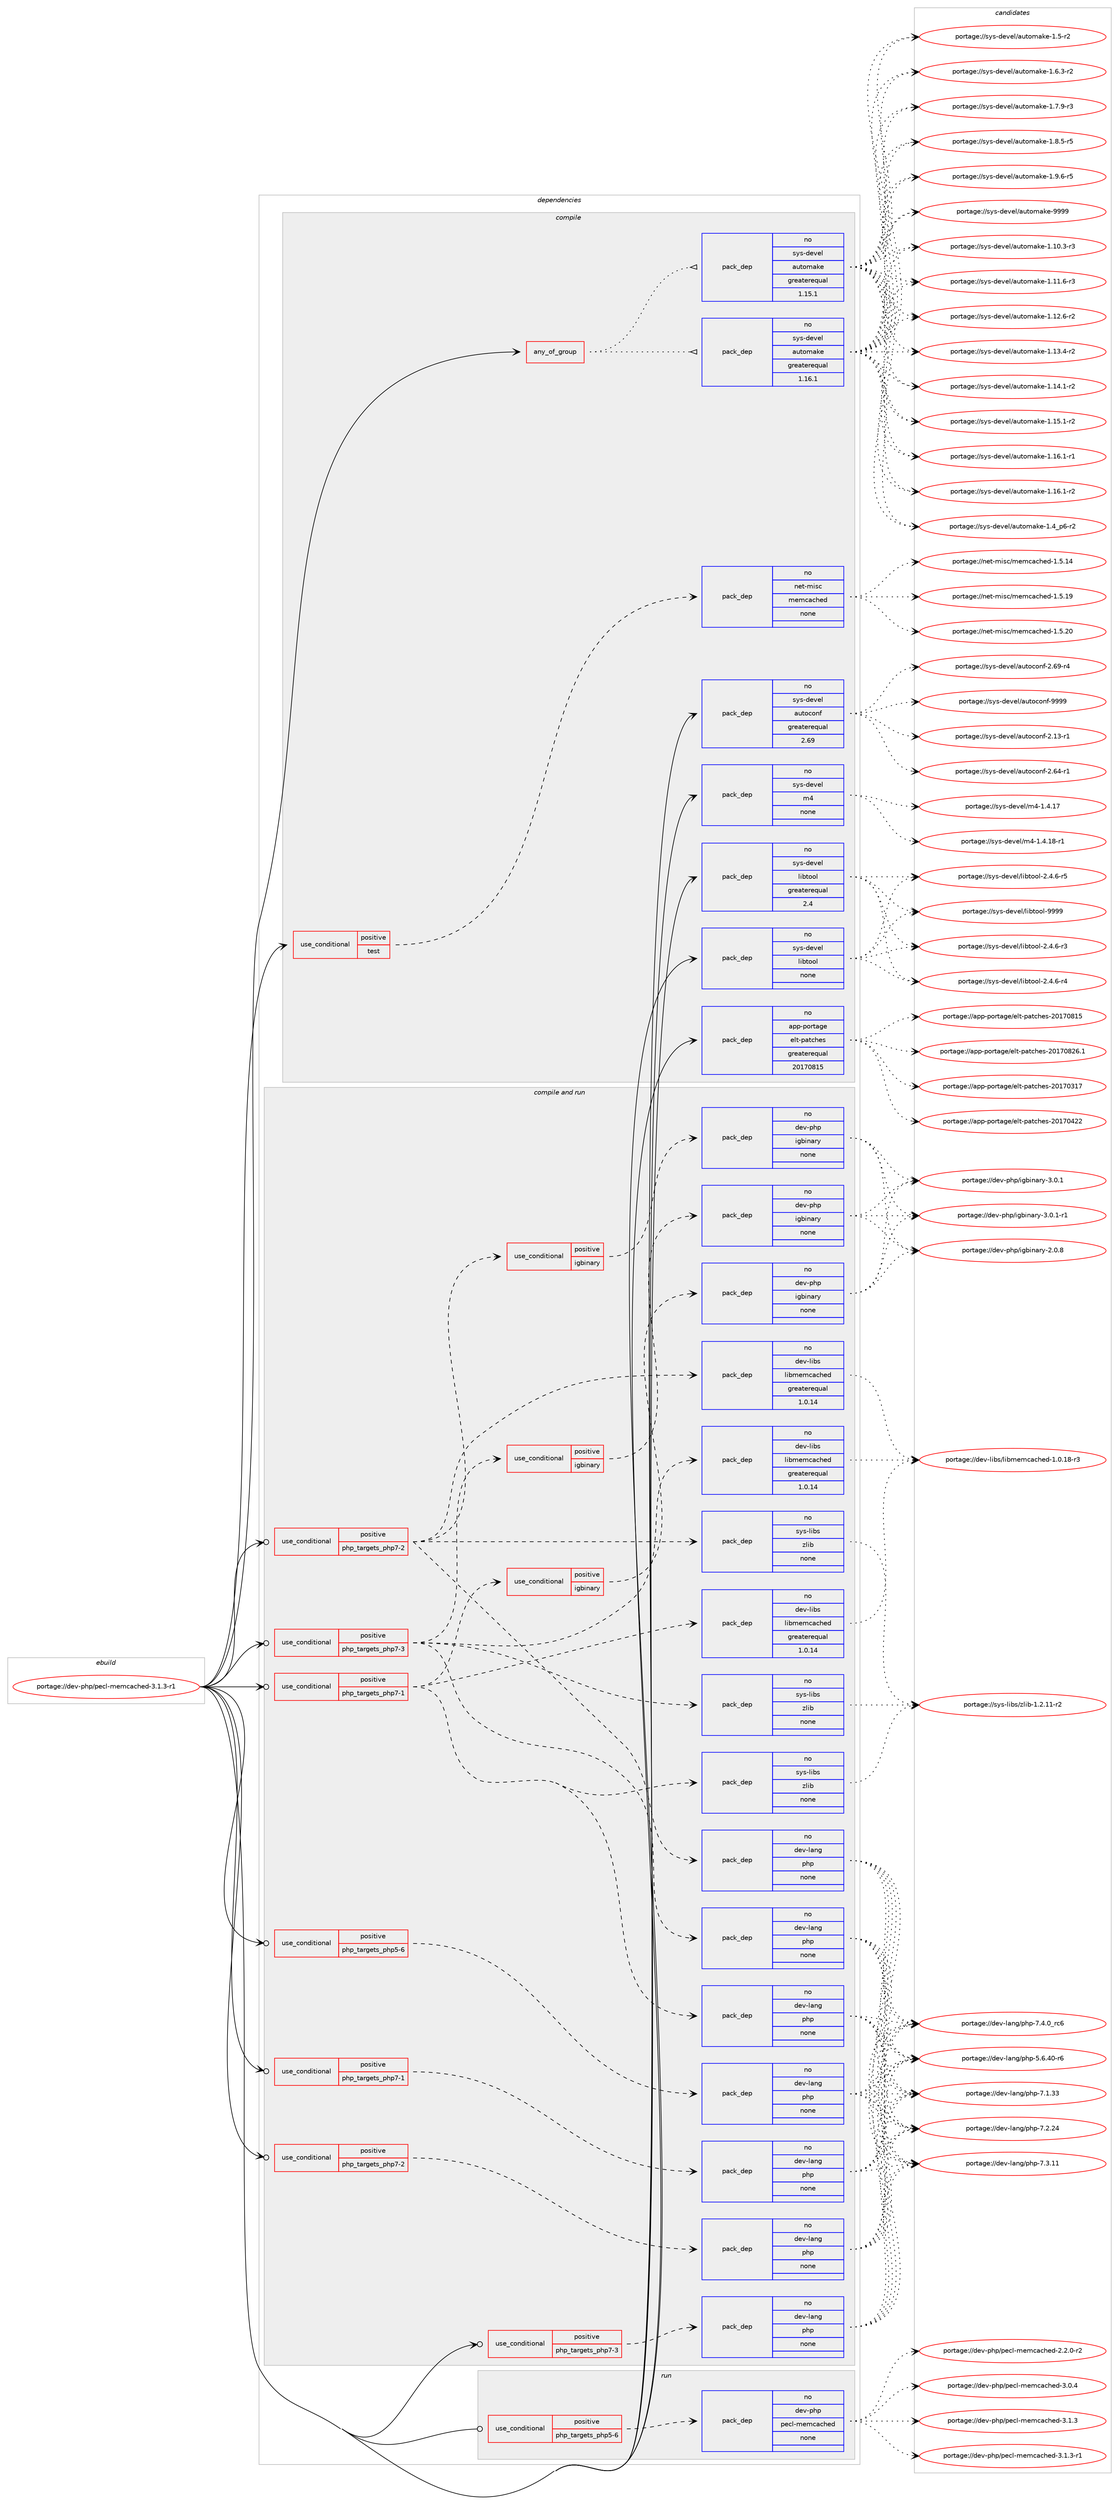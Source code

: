 digraph prolog {

# *************
# Graph options
# *************

newrank=true;
concentrate=true;
compound=true;
graph [rankdir=LR,fontname=Helvetica,fontsize=10,ranksep=1.5];#, ranksep=2.5, nodesep=0.2];
edge  [arrowhead=vee];
node  [fontname=Helvetica,fontsize=10];

# **********
# The ebuild
# **********

subgraph cluster_leftcol {
color=gray;
rank=same;
label=<<i>ebuild</i>>;
id [label="portage://dev-php/pecl-memcached-3.1.3-r1", color=red, width=4, href="../dev-php/pecl-memcached-3.1.3-r1.svg"];
}

# ****************
# The dependencies
# ****************

subgraph cluster_midcol {
color=gray;
label=<<i>dependencies</i>>;
subgraph cluster_compile {
fillcolor="#eeeeee";
style=filled;
label=<<i>compile</i>>;
subgraph any3178 {
dependency125457 [label=<<TABLE BORDER="0" CELLBORDER="1" CELLSPACING="0" CELLPADDING="4"><TR><TD CELLPADDING="10">any_of_group</TD></TR></TABLE>>, shape=none, color=red];subgraph pack97905 {
dependency125458 [label=<<TABLE BORDER="0" CELLBORDER="1" CELLSPACING="0" CELLPADDING="4" WIDTH="220"><TR><TD ROWSPAN="6" CELLPADDING="30">pack_dep</TD></TR><TR><TD WIDTH="110">no</TD></TR><TR><TD>sys-devel</TD></TR><TR><TD>automake</TD></TR><TR><TD>greaterequal</TD></TR><TR><TD>1.16.1</TD></TR></TABLE>>, shape=none, color=blue];
}
dependency125457:e -> dependency125458:w [weight=20,style="dotted",arrowhead="oinv"];
subgraph pack97906 {
dependency125459 [label=<<TABLE BORDER="0" CELLBORDER="1" CELLSPACING="0" CELLPADDING="4" WIDTH="220"><TR><TD ROWSPAN="6" CELLPADDING="30">pack_dep</TD></TR><TR><TD WIDTH="110">no</TD></TR><TR><TD>sys-devel</TD></TR><TR><TD>automake</TD></TR><TR><TD>greaterequal</TD></TR><TR><TD>1.15.1</TD></TR></TABLE>>, shape=none, color=blue];
}
dependency125457:e -> dependency125459:w [weight=20,style="dotted",arrowhead="oinv"];
}
id:e -> dependency125457:w [weight=20,style="solid",arrowhead="vee"];
subgraph cond24307 {
dependency125460 [label=<<TABLE BORDER="0" CELLBORDER="1" CELLSPACING="0" CELLPADDING="4"><TR><TD ROWSPAN="3" CELLPADDING="10">use_conditional</TD></TR><TR><TD>positive</TD></TR><TR><TD>test</TD></TR></TABLE>>, shape=none, color=red];
subgraph pack97907 {
dependency125461 [label=<<TABLE BORDER="0" CELLBORDER="1" CELLSPACING="0" CELLPADDING="4" WIDTH="220"><TR><TD ROWSPAN="6" CELLPADDING="30">pack_dep</TD></TR><TR><TD WIDTH="110">no</TD></TR><TR><TD>net-misc</TD></TR><TR><TD>memcached</TD></TR><TR><TD>none</TD></TR><TR><TD></TD></TR></TABLE>>, shape=none, color=blue];
}
dependency125460:e -> dependency125461:w [weight=20,style="dashed",arrowhead="vee"];
}
id:e -> dependency125460:w [weight=20,style="solid",arrowhead="vee"];
subgraph pack97908 {
dependency125462 [label=<<TABLE BORDER="0" CELLBORDER="1" CELLSPACING="0" CELLPADDING="4" WIDTH="220"><TR><TD ROWSPAN="6" CELLPADDING="30">pack_dep</TD></TR><TR><TD WIDTH="110">no</TD></TR><TR><TD>app-portage</TD></TR><TR><TD>elt-patches</TD></TR><TR><TD>greaterequal</TD></TR><TR><TD>20170815</TD></TR></TABLE>>, shape=none, color=blue];
}
id:e -> dependency125462:w [weight=20,style="solid",arrowhead="vee"];
subgraph pack97909 {
dependency125463 [label=<<TABLE BORDER="0" CELLBORDER="1" CELLSPACING="0" CELLPADDING="4" WIDTH="220"><TR><TD ROWSPAN="6" CELLPADDING="30">pack_dep</TD></TR><TR><TD WIDTH="110">no</TD></TR><TR><TD>sys-devel</TD></TR><TR><TD>autoconf</TD></TR><TR><TD>greaterequal</TD></TR><TR><TD>2.69</TD></TR></TABLE>>, shape=none, color=blue];
}
id:e -> dependency125463:w [weight=20,style="solid",arrowhead="vee"];
subgraph pack97910 {
dependency125464 [label=<<TABLE BORDER="0" CELLBORDER="1" CELLSPACING="0" CELLPADDING="4" WIDTH="220"><TR><TD ROWSPAN="6" CELLPADDING="30">pack_dep</TD></TR><TR><TD WIDTH="110">no</TD></TR><TR><TD>sys-devel</TD></TR><TR><TD>libtool</TD></TR><TR><TD>greaterequal</TD></TR><TR><TD>2.4</TD></TR></TABLE>>, shape=none, color=blue];
}
id:e -> dependency125464:w [weight=20,style="solid",arrowhead="vee"];
subgraph pack97911 {
dependency125465 [label=<<TABLE BORDER="0" CELLBORDER="1" CELLSPACING="0" CELLPADDING="4" WIDTH="220"><TR><TD ROWSPAN="6" CELLPADDING="30">pack_dep</TD></TR><TR><TD WIDTH="110">no</TD></TR><TR><TD>sys-devel</TD></TR><TR><TD>libtool</TD></TR><TR><TD>none</TD></TR><TR><TD></TD></TR></TABLE>>, shape=none, color=blue];
}
id:e -> dependency125465:w [weight=20,style="solid",arrowhead="vee"];
subgraph pack97912 {
dependency125466 [label=<<TABLE BORDER="0" CELLBORDER="1" CELLSPACING="0" CELLPADDING="4" WIDTH="220"><TR><TD ROWSPAN="6" CELLPADDING="30">pack_dep</TD></TR><TR><TD WIDTH="110">no</TD></TR><TR><TD>sys-devel</TD></TR><TR><TD>m4</TD></TR><TR><TD>none</TD></TR><TR><TD></TD></TR></TABLE>>, shape=none, color=blue];
}
id:e -> dependency125466:w [weight=20,style="solid",arrowhead="vee"];
}
subgraph cluster_compileandrun {
fillcolor="#eeeeee";
style=filled;
label=<<i>compile and run</i>>;
subgraph cond24308 {
dependency125467 [label=<<TABLE BORDER="0" CELLBORDER="1" CELLSPACING="0" CELLPADDING="4"><TR><TD ROWSPAN="3" CELLPADDING="10">use_conditional</TD></TR><TR><TD>positive</TD></TR><TR><TD>php_targets_php5-6</TD></TR></TABLE>>, shape=none, color=red];
subgraph pack97913 {
dependency125468 [label=<<TABLE BORDER="0" CELLBORDER="1" CELLSPACING="0" CELLPADDING="4" WIDTH="220"><TR><TD ROWSPAN="6" CELLPADDING="30">pack_dep</TD></TR><TR><TD WIDTH="110">no</TD></TR><TR><TD>dev-lang</TD></TR><TR><TD>php</TD></TR><TR><TD>none</TD></TR><TR><TD></TD></TR></TABLE>>, shape=none, color=blue];
}
dependency125467:e -> dependency125468:w [weight=20,style="dashed",arrowhead="vee"];
}
id:e -> dependency125467:w [weight=20,style="solid",arrowhead="odotvee"];
subgraph cond24309 {
dependency125469 [label=<<TABLE BORDER="0" CELLBORDER="1" CELLSPACING="0" CELLPADDING="4"><TR><TD ROWSPAN="3" CELLPADDING="10">use_conditional</TD></TR><TR><TD>positive</TD></TR><TR><TD>php_targets_php7-1</TD></TR></TABLE>>, shape=none, color=red];
subgraph pack97914 {
dependency125470 [label=<<TABLE BORDER="0" CELLBORDER="1" CELLSPACING="0" CELLPADDING="4" WIDTH="220"><TR><TD ROWSPAN="6" CELLPADDING="30">pack_dep</TD></TR><TR><TD WIDTH="110">no</TD></TR><TR><TD>dev-lang</TD></TR><TR><TD>php</TD></TR><TR><TD>none</TD></TR><TR><TD></TD></TR></TABLE>>, shape=none, color=blue];
}
dependency125469:e -> dependency125470:w [weight=20,style="dashed",arrowhead="vee"];
}
id:e -> dependency125469:w [weight=20,style="solid",arrowhead="odotvee"];
subgraph cond24310 {
dependency125471 [label=<<TABLE BORDER="0" CELLBORDER="1" CELLSPACING="0" CELLPADDING="4"><TR><TD ROWSPAN="3" CELLPADDING="10">use_conditional</TD></TR><TR><TD>positive</TD></TR><TR><TD>php_targets_php7-1</TD></TR></TABLE>>, shape=none, color=red];
subgraph pack97915 {
dependency125472 [label=<<TABLE BORDER="0" CELLBORDER="1" CELLSPACING="0" CELLPADDING="4" WIDTH="220"><TR><TD ROWSPAN="6" CELLPADDING="30">pack_dep</TD></TR><TR><TD WIDTH="110">no</TD></TR><TR><TD>dev-libs</TD></TR><TR><TD>libmemcached</TD></TR><TR><TD>greaterequal</TD></TR><TR><TD>1.0.14</TD></TR></TABLE>>, shape=none, color=blue];
}
dependency125471:e -> dependency125472:w [weight=20,style="dashed",arrowhead="vee"];
subgraph pack97916 {
dependency125473 [label=<<TABLE BORDER="0" CELLBORDER="1" CELLSPACING="0" CELLPADDING="4" WIDTH="220"><TR><TD ROWSPAN="6" CELLPADDING="30">pack_dep</TD></TR><TR><TD WIDTH="110">no</TD></TR><TR><TD>sys-libs</TD></TR><TR><TD>zlib</TD></TR><TR><TD>none</TD></TR><TR><TD></TD></TR></TABLE>>, shape=none, color=blue];
}
dependency125471:e -> dependency125473:w [weight=20,style="dashed",arrowhead="vee"];
subgraph pack97917 {
dependency125474 [label=<<TABLE BORDER="0" CELLBORDER="1" CELLSPACING="0" CELLPADDING="4" WIDTH="220"><TR><TD ROWSPAN="6" CELLPADDING="30">pack_dep</TD></TR><TR><TD WIDTH="110">no</TD></TR><TR><TD>dev-lang</TD></TR><TR><TD>php</TD></TR><TR><TD>none</TD></TR><TR><TD></TD></TR></TABLE>>, shape=none, color=blue];
}
dependency125471:e -> dependency125474:w [weight=20,style="dashed",arrowhead="vee"];
subgraph cond24311 {
dependency125475 [label=<<TABLE BORDER="0" CELLBORDER="1" CELLSPACING="0" CELLPADDING="4"><TR><TD ROWSPAN="3" CELLPADDING="10">use_conditional</TD></TR><TR><TD>positive</TD></TR><TR><TD>igbinary</TD></TR></TABLE>>, shape=none, color=red];
subgraph pack97918 {
dependency125476 [label=<<TABLE BORDER="0" CELLBORDER="1" CELLSPACING="0" CELLPADDING="4" WIDTH="220"><TR><TD ROWSPAN="6" CELLPADDING="30">pack_dep</TD></TR><TR><TD WIDTH="110">no</TD></TR><TR><TD>dev-php</TD></TR><TR><TD>igbinary</TD></TR><TR><TD>none</TD></TR><TR><TD></TD></TR></TABLE>>, shape=none, color=blue];
}
dependency125475:e -> dependency125476:w [weight=20,style="dashed",arrowhead="vee"];
}
dependency125471:e -> dependency125475:w [weight=20,style="dashed",arrowhead="vee"];
}
id:e -> dependency125471:w [weight=20,style="solid",arrowhead="odotvee"];
subgraph cond24312 {
dependency125477 [label=<<TABLE BORDER="0" CELLBORDER="1" CELLSPACING="0" CELLPADDING="4"><TR><TD ROWSPAN="3" CELLPADDING="10">use_conditional</TD></TR><TR><TD>positive</TD></TR><TR><TD>php_targets_php7-2</TD></TR></TABLE>>, shape=none, color=red];
subgraph pack97919 {
dependency125478 [label=<<TABLE BORDER="0" CELLBORDER="1" CELLSPACING="0" CELLPADDING="4" WIDTH="220"><TR><TD ROWSPAN="6" CELLPADDING="30">pack_dep</TD></TR><TR><TD WIDTH="110">no</TD></TR><TR><TD>dev-lang</TD></TR><TR><TD>php</TD></TR><TR><TD>none</TD></TR><TR><TD></TD></TR></TABLE>>, shape=none, color=blue];
}
dependency125477:e -> dependency125478:w [weight=20,style="dashed",arrowhead="vee"];
}
id:e -> dependency125477:w [weight=20,style="solid",arrowhead="odotvee"];
subgraph cond24313 {
dependency125479 [label=<<TABLE BORDER="0" CELLBORDER="1" CELLSPACING="0" CELLPADDING="4"><TR><TD ROWSPAN="3" CELLPADDING="10">use_conditional</TD></TR><TR><TD>positive</TD></TR><TR><TD>php_targets_php7-2</TD></TR></TABLE>>, shape=none, color=red];
subgraph pack97920 {
dependency125480 [label=<<TABLE BORDER="0" CELLBORDER="1" CELLSPACING="0" CELLPADDING="4" WIDTH="220"><TR><TD ROWSPAN="6" CELLPADDING="30">pack_dep</TD></TR><TR><TD WIDTH="110">no</TD></TR><TR><TD>dev-libs</TD></TR><TR><TD>libmemcached</TD></TR><TR><TD>greaterequal</TD></TR><TR><TD>1.0.14</TD></TR></TABLE>>, shape=none, color=blue];
}
dependency125479:e -> dependency125480:w [weight=20,style="dashed",arrowhead="vee"];
subgraph pack97921 {
dependency125481 [label=<<TABLE BORDER="0" CELLBORDER="1" CELLSPACING="0" CELLPADDING="4" WIDTH="220"><TR><TD ROWSPAN="6" CELLPADDING="30">pack_dep</TD></TR><TR><TD WIDTH="110">no</TD></TR><TR><TD>sys-libs</TD></TR><TR><TD>zlib</TD></TR><TR><TD>none</TD></TR><TR><TD></TD></TR></TABLE>>, shape=none, color=blue];
}
dependency125479:e -> dependency125481:w [weight=20,style="dashed",arrowhead="vee"];
subgraph pack97922 {
dependency125482 [label=<<TABLE BORDER="0" CELLBORDER="1" CELLSPACING="0" CELLPADDING="4" WIDTH="220"><TR><TD ROWSPAN="6" CELLPADDING="30">pack_dep</TD></TR><TR><TD WIDTH="110">no</TD></TR><TR><TD>dev-lang</TD></TR><TR><TD>php</TD></TR><TR><TD>none</TD></TR><TR><TD></TD></TR></TABLE>>, shape=none, color=blue];
}
dependency125479:e -> dependency125482:w [weight=20,style="dashed",arrowhead="vee"];
subgraph cond24314 {
dependency125483 [label=<<TABLE BORDER="0" CELLBORDER="1" CELLSPACING="0" CELLPADDING="4"><TR><TD ROWSPAN="3" CELLPADDING="10">use_conditional</TD></TR><TR><TD>positive</TD></TR><TR><TD>igbinary</TD></TR></TABLE>>, shape=none, color=red];
subgraph pack97923 {
dependency125484 [label=<<TABLE BORDER="0" CELLBORDER="1" CELLSPACING="0" CELLPADDING="4" WIDTH="220"><TR><TD ROWSPAN="6" CELLPADDING="30">pack_dep</TD></TR><TR><TD WIDTH="110">no</TD></TR><TR><TD>dev-php</TD></TR><TR><TD>igbinary</TD></TR><TR><TD>none</TD></TR><TR><TD></TD></TR></TABLE>>, shape=none, color=blue];
}
dependency125483:e -> dependency125484:w [weight=20,style="dashed",arrowhead="vee"];
}
dependency125479:e -> dependency125483:w [weight=20,style="dashed",arrowhead="vee"];
}
id:e -> dependency125479:w [weight=20,style="solid",arrowhead="odotvee"];
subgraph cond24315 {
dependency125485 [label=<<TABLE BORDER="0" CELLBORDER="1" CELLSPACING="0" CELLPADDING="4"><TR><TD ROWSPAN="3" CELLPADDING="10">use_conditional</TD></TR><TR><TD>positive</TD></TR><TR><TD>php_targets_php7-3</TD></TR></TABLE>>, shape=none, color=red];
subgraph pack97924 {
dependency125486 [label=<<TABLE BORDER="0" CELLBORDER="1" CELLSPACING="0" CELLPADDING="4" WIDTH="220"><TR><TD ROWSPAN="6" CELLPADDING="30">pack_dep</TD></TR><TR><TD WIDTH="110">no</TD></TR><TR><TD>dev-lang</TD></TR><TR><TD>php</TD></TR><TR><TD>none</TD></TR><TR><TD></TD></TR></TABLE>>, shape=none, color=blue];
}
dependency125485:e -> dependency125486:w [weight=20,style="dashed",arrowhead="vee"];
}
id:e -> dependency125485:w [weight=20,style="solid",arrowhead="odotvee"];
subgraph cond24316 {
dependency125487 [label=<<TABLE BORDER="0" CELLBORDER="1" CELLSPACING="0" CELLPADDING="4"><TR><TD ROWSPAN="3" CELLPADDING="10">use_conditional</TD></TR><TR><TD>positive</TD></TR><TR><TD>php_targets_php7-3</TD></TR></TABLE>>, shape=none, color=red];
subgraph pack97925 {
dependency125488 [label=<<TABLE BORDER="0" CELLBORDER="1" CELLSPACING="0" CELLPADDING="4" WIDTH="220"><TR><TD ROWSPAN="6" CELLPADDING="30">pack_dep</TD></TR><TR><TD WIDTH="110">no</TD></TR><TR><TD>dev-libs</TD></TR><TR><TD>libmemcached</TD></TR><TR><TD>greaterequal</TD></TR><TR><TD>1.0.14</TD></TR></TABLE>>, shape=none, color=blue];
}
dependency125487:e -> dependency125488:w [weight=20,style="dashed",arrowhead="vee"];
subgraph pack97926 {
dependency125489 [label=<<TABLE BORDER="0" CELLBORDER="1" CELLSPACING="0" CELLPADDING="4" WIDTH="220"><TR><TD ROWSPAN="6" CELLPADDING="30">pack_dep</TD></TR><TR><TD WIDTH="110">no</TD></TR><TR><TD>sys-libs</TD></TR><TR><TD>zlib</TD></TR><TR><TD>none</TD></TR><TR><TD></TD></TR></TABLE>>, shape=none, color=blue];
}
dependency125487:e -> dependency125489:w [weight=20,style="dashed",arrowhead="vee"];
subgraph pack97927 {
dependency125490 [label=<<TABLE BORDER="0" CELLBORDER="1" CELLSPACING="0" CELLPADDING="4" WIDTH="220"><TR><TD ROWSPAN="6" CELLPADDING="30">pack_dep</TD></TR><TR><TD WIDTH="110">no</TD></TR><TR><TD>dev-lang</TD></TR><TR><TD>php</TD></TR><TR><TD>none</TD></TR><TR><TD></TD></TR></TABLE>>, shape=none, color=blue];
}
dependency125487:e -> dependency125490:w [weight=20,style="dashed",arrowhead="vee"];
subgraph cond24317 {
dependency125491 [label=<<TABLE BORDER="0" CELLBORDER="1" CELLSPACING="0" CELLPADDING="4"><TR><TD ROWSPAN="3" CELLPADDING="10">use_conditional</TD></TR><TR><TD>positive</TD></TR><TR><TD>igbinary</TD></TR></TABLE>>, shape=none, color=red];
subgraph pack97928 {
dependency125492 [label=<<TABLE BORDER="0" CELLBORDER="1" CELLSPACING="0" CELLPADDING="4" WIDTH="220"><TR><TD ROWSPAN="6" CELLPADDING="30">pack_dep</TD></TR><TR><TD WIDTH="110">no</TD></TR><TR><TD>dev-php</TD></TR><TR><TD>igbinary</TD></TR><TR><TD>none</TD></TR><TR><TD></TD></TR></TABLE>>, shape=none, color=blue];
}
dependency125491:e -> dependency125492:w [weight=20,style="dashed",arrowhead="vee"];
}
dependency125487:e -> dependency125491:w [weight=20,style="dashed",arrowhead="vee"];
}
id:e -> dependency125487:w [weight=20,style="solid",arrowhead="odotvee"];
}
subgraph cluster_run {
fillcolor="#eeeeee";
style=filled;
label=<<i>run</i>>;
subgraph cond24318 {
dependency125493 [label=<<TABLE BORDER="0" CELLBORDER="1" CELLSPACING="0" CELLPADDING="4"><TR><TD ROWSPAN="3" CELLPADDING="10">use_conditional</TD></TR><TR><TD>positive</TD></TR><TR><TD>php_targets_php5-6</TD></TR></TABLE>>, shape=none, color=red];
subgraph pack97929 {
dependency125494 [label=<<TABLE BORDER="0" CELLBORDER="1" CELLSPACING="0" CELLPADDING="4" WIDTH="220"><TR><TD ROWSPAN="6" CELLPADDING="30">pack_dep</TD></TR><TR><TD WIDTH="110">no</TD></TR><TR><TD>dev-php</TD></TR><TR><TD>pecl-memcached</TD></TR><TR><TD>none</TD></TR><TR><TD></TD></TR></TABLE>>, shape=none, color=blue];
}
dependency125493:e -> dependency125494:w [weight=20,style="dashed",arrowhead="vee"];
}
id:e -> dependency125493:w [weight=20,style="solid",arrowhead="odot"];
}
}

# **************
# The candidates
# **************

subgraph cluster_choices {
rank=same;
color=gray;
label=<<i>candidates</i>>;

subgraph choice97905 {
color=black;
nodesep=1;
choiceportage11512111545100101118101108479711711611110997107101454946494846514511451 [label="portage://sys-devel/automake-1.10.3-r3", color=red, width=4,href="../sys-devel/automake-1.10.3-r3.svg"];
choiceportage11512111545100101118101108479711711611110997107101454946494946544511451 [label="portage://sys-devel/automake-1.11.6-r3", color=red, width=4,href="../sys-devel/automake-1.11.6-r3.svg"];
choiceportage11512111545100101118101108479711711611110997107101454946495046544511450 [label="portage://sys-devel/automake-1.12.6-r2", color=red, width=4,href="../sys-devel/automake-1.12.6-r2.svg"];
choiceportage11512111545100101118101108479711711611110997107101454946495146524511450 [label="portage://sys-devel/automake-1.13.4-r2", color=red, width=4,href="../sys-devel/automake-1.13.4-r2.svg"];
choiceportage11512111545100101118101108479711711611110997107101454946495246494511450 [label="portage://sys-devel/automake-1.14.1-r2", color=red, width=4,href="../sys-devel/automake-1.14.1-r2.svg"];
choiceportage11512111545100101118101108479711711611110997107101454946495346494511450 [label="portage://sys-devel/automake-1.15.1-r2", color=red, width=4,href="../sys-devel/automake-1.15.1-r2.svg"];
choiceportage11512111545100101118101108479711711611110997107101454946495446494511449 [label="portage://sys-devel/automake-1.16.1-r1", color=red, width=4,href="../sys-devel/automake-1.16.1-r1.svg"];
choiceportage11512111545100101118101108479711711611110997107101454946495446494511450 [label="portage://sys-devel/automake-1.16.1-r2", color=red, width=4,href="../sys-devel/automake-1.16.1-r2.svg"];
choiceportage115121115451001011181011084797117116111109971071014549465295112544511450 [label="portage://sys-devel/automake-1.4_p6-r2", color=red, width=4,href="../sys-devel/automake-1.4_p6-r2.svg"];
choiceportage11512111545100101118101108479711711611110997107101454946534511450 [label="portage://sys-devel/automake-1.5-r2", color=red, width=4,href="../sys-devel/automake-1.5-r2.svg"];
choiceportage115121115451001011181011084797117116111109971071014549465446514511450 [label="portage://sys-devel/automake-1.6.3-r2", color=red, width=4,href="../sys-devel/automake-1.6.3-r2.svg"];
choiceportage115121115451001011181011084797117116111109971071014549465546574511451 [label="portage://sys-devel/automake-1.7.9-r3", color=red, width=4,href="../sys-devel/automake-1.7.9-r3.svg"];
choiceportage115121115451001011181011084797117116111109971071014549465646534511453 [label="portage://sys-devel/automake-1.8.5-r5", color=red, width=4,href="../sys-devel/automake-1.8.5-r5.svg"];
choiceportage115121115451001011181011084797117116111109971071014549465746544511453 [label="portage://sys-devel/automake-1.9.6-r5", color=red, width=4,href="../sys-devel/automake-1.9.6-r5.svg"];
choiceportage115121115451001011181011084797117116111109971071014557575757 [label="portage://sys-devel/automake-9999", color=red, width=4,href="../sys-devel/automake-9999.svg"];
dependency125458:e -> choiceportage11512111545100101118101108479711711611110997107101454946494846514511451:w [style=dotted,weight="100"];
dependency125458:e -> choiceportage11512111545100101118101108479711711611110997107101454946494946544511451:w [style=dotted,weight="100"];
dependency125458:e -> choiceportage11512111545100101118101108479711711611110997107101454946495046544511450:w [style=dotted,weight="100"];
dependency125458:e -> choiceportage11512111545100101118101108479711711611110997107101454946495146524511450:w [style=dotted,weight="100"];
dependency125458:e -> choiceportage11512111545100101118101108479711711611110997107101454946495246494511450:w [style=dotted,weight="100"];
dependency125458:e -> choiceportage11512111545100101118101108479711711611110997107101454946495346494511450:w [style=dotted,weight="100"];
dependency125458:e -> choiceportage11512111545100101118101108479711711611110997107101454946495446494511449:w [style=dotted,weight="100"];
dependency125458:e -> choiceportage11512111545100101118101108479711711611110997107101454946495446494511450:w [style=dotted,weight="100"];
dependency125458:e -> choiceportage115121115451001011181011084797117116111109971071014549465295112544511450:w [style=dotted,weight="100"];
dependency125458:e -> choiceportage11512111545100101118101108479711711611110997107101454946534511450:w [style=dotted,weight="100"];
dependency125458:e -> choiceportage115121115451001011181011084797117116111109971071014549465446514511450:w [style=dotted,weight="100"];
dependency125458:e -> choiceportage115121115451001011181011084797117116111109971071014549465546574511451:w [style=dotted,weight="100"];
dependency125458:e -> choiceportage115121115451001011181011084797117116111109971071014549465646534511453:w [style=dotted,weight="100"];
dependency125458:e -> choiceportage115121115451001011181011084797117116111109971071014549465746544511453:w [style=dotted,weight="100"];
dependency125458:e -> choiceportage115121115451001011181011084797117116111109971071014557575757:w [style=dotted,weight="100"];
}
subgraph choice97906 {
color=black;
nodesep=1;
choiceportage11512111545100101118101108479711711611110997107101454946494846514511451 [label="portage://sys-devel/automake-1.10.3-r3", color=red, width=4,href="../sys-devel/automake-1.10.3-r3.svg"];
choiceportage11512111545100101118101108479711711611110997107101454946494946544511451 [label="portage://sys-devel/automake-1.11.6-r3", color=red, width=4,href="../sys-devel/automake-1.11.6-r3.svg"];
choiceportage11512111545100101118101108479711711611110997107101454946495046544511450 [label="portage://sys-devel/automake-1.12.6-r2", color=red, width=4,href="../sys-devel/automake-1.12.6-r2.svg"];
choiceportage11512111545100101118101108479711711611110997107101454946495146524511450 [label="portage://sys-devel/automake-1.13.4-r2", color=red, width=4,href="../sys-devel/automake-1.13.4-r2.svg"];
choiceportage11512111545100101118101108479711711611110997107101454946495246494511450 [label="portage://sys-devel/automake-1.14.1-r2", color=red, width=4,href="../sys-devel/automake-1.14.1-r2.svg"];
choiceportage11512111545100101118101108479711711611110997107101454946495346494511450 [label="portage://sys-devel/automake-1.15.1-r2", color=red, width=4,href="../sys-devel/automake-1.15.1-r2.svg"];
choiceportage11512111545100101118101108479711711611110997107101454946495446494511449 [label="portage://sys-devel/automake-1.16.1-r1", color=red, width=4,href="../sys-devel/automake-1.16.1-r1.svg"];
choiceportage11512111545100101118101108479711711611110997107101454946495446494511450 [label="portage://sys-devel/automake-1.16.1-r2", color=red, width=4,href="../sys-devel/automake-1.16.1-r2.svg"];
choiceportage115121115451001011181011084797117116111109971071014549465295112544511450 [label="portage://sys-devel/automake-1.4_p6-r2", color=red, width=4,href="../sys-devel/automake-1.4_p6-r2.svg"];
choiceportage11512111545100101118101108479711711611110997107101454946534511450 [label="portage://sys-devel/automake-1.5-r2", color=red, width=4,href="../sys-devel/automake-1.5-r2.svg"];
choiceportage115121115451001011181011084797117116111109971071014549465446514511450 [label="portage://sys-devel/automake-1.6.3-r2", color=red, width=4,href="../sys-devel/automake-1.6.3-r2.svg"];
choiceportage115121115451001011181011084797117116111109971071014549465546574511451 [label="portage://sys-devel/automake-1.7.9-r3", color=red, width=4,href="../sys-devel/automake-1.7.9-r3.svg"];
choiceportage115121115451001011181011084797117116111109971071014549465646534511453 [label="portage://sys-devel/automake-1.8.5-r5", color=red, width=4,href="../sys-devel/automake-1.8.5-r5.svg"];
choiceportage115121115451001011181011084797117116111109971071014549465746544511453 [label="portage://sys-devel/automake-1.9.6-r5", color=red, width=4,href="../sys-devel/automake-1.9.6-r5.svg"];
choiceportage115121115451001011181011084797117116111109971071014557575757 [label="portage://sys-devel/automake-9999", color=red, width=4,href="../sys-devel/automake-9999.svg"];
dependency125459:e -> choiceportage11512111545100101118101108479711711611110997107101454946494846514511451:w [style=dotted,weight="100"];
dependency125459:e -> choiceportage11512111545100101118101108479711711611110997107101454946494946544511451:w [style=dotted,weight="100"];
dependency125459:e -> choiceportage11512111545100101118101108479711711611110997107101454946495046544511450:w [style=dotted,weight="100"];
dependency125459:e -> choiceportage11512111545100101118101108479711711611110997107101454946495146524511450:w [style=dotted,weight="100"];
dependency125459:e -> choiceportage11512111545100101118101108479711711611110997107101454946495246494511450:w [style=dotted,weight="100"];
dependency125459:e -> choiceportage11512111545100101118101108479711711611110997107101454946495346494511450:w [style=dotted,weight="100"];
dependency125459:e -> choiceportage11512111545100101118101108479711711611110997107101454946495446494511449:w [style=dotted,weight="100"];
dependency125459:e -> choiceportage11512111545100101118101108479711711611110997107101454946495446494511450:w [style=dotted,weight="100"];
dependency125459:e -> choiceportage115121115451001011181011084797117116111109971071014549465295112544511450:w [style=dotted,weight="100"];
dependency125459:e -> choiceportage11512111545100101118101108479711711611110997107101454946534511450:w [style=dotted,weight="100"];
dependency125459:e -> choiceportage115121115451001011181011084797117116111109971071014549465446514511450:w [style=dotted,weight="100"];
dependency125459:e -> choiceportage115121115451001011181011084797117116111109971071014549465546574511451:w [style=dotted,weight="100"];
dependency125459:e -> choiceportage115121115451001011181011084797117116111109971071014549465646534511453:w [style=dotted,weight="100"];
dependency125459:e -> choiceportage115121115451001011181011084797117116111109971071014549465746544511453:w [style=dotted,weight="100"];
dependency125459:e -> choiceportage115121115451001011181011084797117116111109971071014557575757:w [style=dotted,weight="100"];
}
subgraph choice97907 {
color=black;
nodesep=1;
choiceportage11010111645109105115994710910110999979910410110045494653464952 [label="portage://net-misc/memcached-1.5.14", color=red, width=4,href="../net-misc/memcached-1.5.14.svg"];
choiceportage11010111645109105115994710910110999979910410110045494653464957 [label="portage://net-misc/memcached-1.5.19", color=red, width=4,href="../net-misc/memcached-1.5.19.svg"];
choiceportage11010111645109105115994710910110999979910410110045494653465048 [label="portage://net-misc/memcached-1.5.20", color=red, width=4,href="../net-misc/memcached-1.5.20.svg"];
dependency125461:e -> choiceportage11010111645109105115994710910110999979910410110045494653464952:w [style=dotted,weight="100"];
dependency125461:e -> choiceportage11010111645109105115994710910110999979910410110045494653464957:w [style=dotted,weight="100"];
dependency125461:e -> choiceportage11010111645109105115994710910110999979910410110045494653465048:w [style=dotted,weight="100"];
}
subgraph choice97908 {
color=black;
nodesep=1;
choiceportage97112112451121111141169710310147101108116451129711699104101115455048495548514955 [label="portage://app-portage/elt-patches-20170317", color=red, width=4,href="../app-portage/elt-patches-20170317.svg"];
choiceportage97112112451121111141169710310147101108116451129711699104101115455048495548525050 [label="portage://app-portage/elt-patches-20170422", color=red, width=4,href="../app-portage/elt-patches-20170422.svg"];
choiceportage97112112451121111141169710310147101108116451129711699104101115455048495548564953 [label="portage://app-portage/elt-patches-20170815", color=red, width=4,href="../app-portage/elt-patches-20170815.svg"];
choiceportage971121124511211111411697103101471011081164511297116991041011154550484955485650544649 [label="portage://app-portage/elt-patches-20170826.1", color=red, width=4,href="../app-portage/elt-patches-20170826.1.svg"];
dependency125462:e -> choiceportage97112112451121111141169710310147101108116451129711699104101115455048495548514955:w [style=dotted,weight="100"];
dependency125462:e -> choiceportage97112112451121111141169710310147101108116451129711699104101115455048495548525050:w [style=dotted,weight="100"];
dependency125462:e -> choiceportage97112112451121111141169710310147101108116451129711699104101115455048495548564953:w [style=dotted,weight="100"];
dependency125462:e -> choiceportage971121124511211111411697103101471011081164511297116991041011154550484955485650544649:w [style=dotted,weight="100"];
}
subgraph choice97909 {
color=black;
nodesep=1;
choiceportage1151211154510010111810110847971171161119911111010245504649514511449 [label="portage://sys-devel/autoconf-2.13-r1", color=red, width=4,href="../sys-devel/autoconf-2.13-r1.svg"];
choiceportage1151211154510010111810110847971171161119911111010245504654524511449 [label="portage://sys-devel/autoconf-2.64-r1", color=red, width=4,href="../sys-devel/autoconf-2.64-r1.svg"];
choiceportage1151211154510010111810110847971171161119911111010245504654574511452 [label="portage://sys-devel/autoconf-2.69-r4", color=red, width=4,href="../sys-devel/autoconf-2.69-r4.svg"];
choiceportage115121115451001011181011084797117116111991111101024557575757 [label="portage://sys-devel/autoconf-9999", color=red, width=4,href="../sys-devel/autoconf-9999.svg"];
dependency125463:e -> choiceportage1151211154510010111810110847971171161119911111010245504649514511449:w [style=dotted,weight="100"];
dependency125463:e -> choiceportage1151211154510010111810110847971171161119911111010245504654524511449:w [style=dotted,weight="100"];
dependency125463:e -> choiceportage1151211154510010111810110847971171161119911111010245504654574511452:w [style=dotted,weight="100"];
dependency125463:e -> choiceportage115121115451001011181011084797117116111991111101024557575757:w [style=dotted,weight="100"];
}
subgraph choice97910 {
color=black;
nodesep=1;
choiceportage1151211154510010111810110847108105981161111111084550465246544511451 [label="portage://sys-devel/libtool-2.4.6-r3", color=red, width=4,href="../sys-devel/libtool-2.4.6-r3.svg"];
choiceportage1151211154510010111810110847108105981161111111084550465246544511452 [label="portage://sys-devel/libtool-2.4.6-r4", color=red, width=4,href="../sys-devel/libtool-2.4.6-r4.svg"];
choiceportage1151211154510010111810110847108105981161111111084550465246544511453 [label="portage://sys-devel/libtool-2.4.6-r5", color=red, width=4,href="../sys-devel/libtool-2.4.6-r5.svg"];
choiceportage1151211154510010111810110847108105981161111111084557575757 [label="portage://sys-devel/libtool-9999", color=red, width=4,href="../sys-devel/libtool-9999.svg"];
dependency125464:e -> choiceportage1151211154510010111810110847108105981161111111084550465246544511451:w [style=dotted,weight="100"];
dependency125464:e -> choiceportage1151211154510010111810110847108105981161111111084550465246544511452:w [style=dotted,weight="100"];
dependency125464:e -> choiceportage1151211154510010111810110847108105981161111111084550465246544511453:w [style=dotted,weight="100"];
dependency125464:e -> choiceportage1151211154510010111810110847108105981161111111084557575757:w [style=dotted,weight="100"];
}
subgraph choice97911 {
color=black;
nodesep=1;
choiceportage1151211154510010111810110847108105981161111111084550465246544511451 [label="portage://sys-devel/libtool-2.4.6-r3", color=red, width=4,href="../sys-devel/libtool-2.4.6-r3.svg"];
choiceportage1151211154510010111810110847108105981161111111084550465246544511452 [label="portage://sys-devel/libtool-2.4.6-r4", color=red, width=4,href="../sys-devel/libtool-2.4.6-r4.svg"];
choiceportage1151211154510010111810110847108105981161111111084550465246544511453 [label="portage://sys-devel/libtool-2.4.6-r5", color=red, width=4,href="../sys-devel/libtool-2.4.6-r5.svg"];
choiceportage1151211154510010111810110847108105981161111111084557575757 [label="portage://sys-devel/libtool-9999", color=red, width=4,href="../sys-devel/libtool-9999.svg"];
dependency125465:e -> choiceportage1151211154510010111810110847108105981161111111084550465246544511451:w [style=dotted,weight="100"];
dependency125465:e -> choiceportage1151211154510010111810110847108105981161111111084550465246544511452:w [style=dotted,weight="100"];
dependency125465:e -> choiceportage1151211154510010111810110847108105981161111111084550465246544511453:w [style=dotted,weight="100"];
dependency125465:e -> choiceportage1151211154510010111810110847108105981161111111084557575757:w [style=dotted,weight="100"];
}
subgraph choice97912 {
color=black;
nodesep=1;
choiceportage11512111545100101118101108471095245494652464955 [label="portage://sys-devel/m4-1.4.17", color=red, width=4,href="../sys-devel/m4-1.4.17.svg"];
choiceportage115121115451001011181011084710952454946524649564511449 [label="portage://sys-devel/m4-1.4.18-r1", color=red, width=4,href="../sys-devel/m4-1.4.18-r1.svg"];
dependency125466:e -> choiceportage11512111545100101118101108471095245494652464955:w [style=dotted,weight="100"];
dependency125466:e -> choiceportage115121115451001011181011084710952454946524649564511449:w [style=dotted,weight="100"];
}
subgraph choice97913 {
color=black;
nodesep=1;
choiceportage100101118451089711010347112104112455346544652484511454 [label="portage://dev-lang/php-5.6.40-r6", color=red, width=4,href="../dev-lang/php-5.6.40-r6.svg"];
choiceportage10010111845108971101034711210411245554649465151 [label="portage://dev-lang/php-7.1.33", color=red, width=4,href="../dev-lang/php-7.1.33.svg"];
choiceportage10010111845108971101034711210411245554650465052 [label="portage://dev-lang/php-7.2.24", color=red, width=4,href="../dev-lang/php-7.2.24.svg"];
choiceportage10010111845108971101034711210411245554651464949 [label="portage://dev-lang/php-7.3.11", color=red, width=4,href="../dev-lang/php-7.3.11.svg"];
choiceportage100101118451089711010347112104112455546524648951149954 [label="portage://dev-lang/php-7.4.0_rc6", color=red, width=4,href="../dev-lang/php-7.4.0_rc6.svg"];
dependency125468:e -> choiceportage100101118451089711010347112104112455346544652484511454:w [style=dotted,weight="100"];
dependency125468:e -> choiceportage10010111845108971101034711210411245554649465151:w [style=dotted,weight="100"];
dependency125468:e -> choiceportage10010111845108971101034711210411245554650465052:w [style=dotted,weight="100"];
dependency125468:e -> choiceportage10010111845108971101034711210411245554651464949:w [style=dotted,weight="100"];
dependency125468:e -> choiceportage100101118451089711010347112104112455546524648951149954:w [style=dotted,weight="100"];
}
subgraph choice97914 {
color=black;
nodesep=1;
choiceportage100101118451089711010347112104112455346544652484511454 [label="portage://dev-lang/php-5.6.40-r6", color=red, width=4,href="../dev-lang/php-5.6.40-r6.svg"];
choiceportage10010111845108971101034711210411245554649465151 [label="portage://dev-lang/php-7.1.33", color=red, width=4,href="../dev-lang/php-7.1.33.svg"];
choiceportage10010111845108971101034711210411245554650465052 [label="portage://dev-lang/php-7.2.24", color=red, width=4,href="../dev-lang/php-7.2.24.svg"];
choiceportage10010111845108971101034711210411245554651464949 [label="portage://dev-lang/php-7.3.11", color=red, width=4,href="../dev-lang/php-7.3.11.svg"];
choiceportage100101118451089711010347112104112455546524648951149954 [label="portage://dev-lang/php-7.4.0_rc6", color=red, width=4,href="../dev-lang/php-7.4.0_rc6.svg"];
dependency125470:e -> choiceportage100101118451089711010347112104112455346544652484511454:w [style=dotted,weight="100"];
dependency125470:e -> choiceportage10010111845108971101034711210411245554649465151:w [style=dotted,weight="100"];
dependency125470:e -> choiceportage10010111845108971101034711210411245554650465052:w [style=dotted,weight="100"];
dependency125470:e -> choiceportage10010111845108971101034711210411245554651464949:w [style=dotted,weight="100"];
dependency125470:e -> choiceportage100101118451089711010347112104112455546524648951149954:w [style=dotted,weight="100"];
}
subgraph choice97915 {
color=black;
nodesep=1;
choiceportage10010111845108105981154710810598109101109999799104101100454946484649564511451 [label="portage://dev-libs/libmemcached-1.0.18-r3", color=red, width=4,href="../dev-libs/libmemcached-1.0.18-r3.svg"];
dependency125472:e -> choiceportage10010111845108105981154710810598109101109999799104101100454946484649564511451:w [style=dotted,weight="100"];
}
subgraph choice97916 {
color=black;
nodesep=1;
choiceportage11512111545108105981154712210810598454946504649494511450 [label="portage://sys-libs/zlib-1.2.11-r2", color=red, width=4,href="../sys-libs/zlib-1.2.11-r2.svg"];
dependency125473:e -> choiceportage11512111545108105981154712210810598454946504649494511450:w [style=dotted,weight="100"];
}
subgraph choice97917 {
color=black;
nodesep=1;
choiceportage100101118451089711010347112104112455346544652484511454 [label="portage://dev-lang/php-5.6.40-r6", color=red, width=4,href="../dev-lang/php-5.6.40-r6.svg"];
choiceportage10010111845108971101034711210411245554649465151 [label="portage://dev-lang/php-7.1.33", color=red, width=4,href="../dev-lang/php-7.1.33.svg"];
choiceportage10010111845108971101034711210411245554650465052 [label="portage://dev-lang/php-7.2.24", color=red, width=4,href="../dev-lang/php-7.2.24.svg"];
choiceportage10010111845108971101034711210411245554651464949 [label="portage://dev-lang/php-7.3.11", color=red, width=4,href="../dev-lang/php-7.3.11.svg"];
choiceportage100101118451089711010347112104112455546524648951149954 [label="portage://dev-lang/php-7.4.0_rc6", color=red, width=4,href="../dev-lang/php-7.4.0_rc6.svg"];
dependency125474:e -> choiceportage100101118451089711010347112104112455346544652484511454:w [style=dotted,weight="100"];
dependency125474:e -> choiceportage10010111845108971101034711210411245554649465151:w [style=dotted,weight="100"];
dependency125474:e -> choiceportage10010111845108971101034711210411245554650465052:w [style=dotted,weight="100"];
dependency125474:e -> choiceportage10010111845108971101034711210411245554651464949:w [style=dotted,weight="100"];
dependency125474:e -> choiceportage100101118451089711010347112104112455546524648951149954:w [style=dotted,weight="100"];
}
subgraph choice97918 {
color=black;
nodesep=1;
choiceportage10010111845112104112471051039810511097114121455046484656 [label="portage://dev-php/igbinary-2.0.8", color=red, width=4,href="../dev-php/igbinary-2.0.8.svg"];
choiceportage10010111845112104112471051039810511097114121455146484649 [label="portage://dev-php/igbinary-3.0.1", color=red, width=4,href="../dev-php/igbinary-3.0.1.svg"];
choiceportage100101118451121041124710510398105110971141214551464846494511449 [label="portage://dev-php/igbinary-3.0.1-r1", color=red, width=4,href="../dev-php/igbinary-3.0.1-r1.svg"];
dependency125476:e -> choiceportage10010111845112104112471051039810511097114121455046484656:w [style=dotted,weight="100"];
dependency125476:e -> choiceportage10010111845112104112471051039810511097114121455146484649:w [style=dotted,weight="100"];
dependency125476:e -> choiceportage100101118451121041124710510398105110971141214551464846494511449:w [style=dotted,weight="100"];
}
subgraph choice97919 {
color=black;
nodesep=1;
choiceportage100101118451089711010347112104112455346544652484511454 [label="portage://dev-lang/php-5.6.40-r6", color=red, width=4,href="../dev-lang/php-5.6.40-r6.svg"];
choiceportage10010111845108971101034711210411245554649465151 [label="portage://dev-lang/php-7.1.33", color=red, width=4,href="../dev-lang/php-7.1.33.svg"];
choiceportage10010111845108971101034711210411245554650465052 [label="portage://dev-lang/php-7.2.24", color=red, width=4,href="../dev-lang/php-7.2.24.svg"];
choiceportage10010111845108971101034711210411245554651464949 [label="portage://dev-lang/php-7.3.11", color=red, width=4,href="../dev-lang/php-7.3.11.svg"];
choiceportage100101118451089711010347112104112455546524648951149954 [label="portage://dev-lang/php-7.4.0_rc6", color=red, width=4,href="../dev-lang/php-7.4.0_rc6.svg"];
dependency125478:e -> choiceportage100101118451089711010347112104112455346544652484511454:w [style=dotted,weight="100"];
dependency125478:e -> choiceportage10010111845108971101034711210411245554649465151:w [style=dotted,weight="100"];
dependency125478:e -> choiceportage10010111845108971101034711210411245554650465052:w [style=dotted,weight="100"];
dependency125478:e -> choiceportage10010111845108971101034711210411245554651464949:w [style=dotted,weight="100"];
dependency125478:e -> choiceportage100101118451089711010347112104112455546524648951149954:w [style=dotted,weight="100"];
}
subgraph choice97920 {
color=black;
nodesep=1;
choiceportage10010111845108105981154710810598109101109999799104101100454946484649564511451 [label="portage://dev-libs/libmemcached-1.0.18-r3", color=red, width=4,href="../dev-libs/libmemcached-1.0.18-r3.svg"];
dependency125480:e -> choiceportage10010111845108105981154710810598109101109999799104101100454946484649564511451:w [style=dotted,weight="100"];
}
subgraph choice97921 {
color=black;
nodesep=1;
choiceportage11512111545108105981154712210810598454946504649494511450 [label="portage://sys-libs/zlib-1.2.11-r2", color=red, width=4,href="../sys-libs/zlib-1.2.11-r2.svg"];
dependency125481:e -> choiceportage11512111545108105981154712210810598454946504649494511450:w [style=dotted,weight="100"];
}
subgraph choice97922 {
color=black;
nodesep=1;
choiceportage100101118451089711010347112104112455346544652484511454 [label="portage://dev-lang/php-5.6.40-r6", color=red, width=4,href="../dev-lang/php-5.6.40-r6.svg"];
choiceportage10010111845108971101034711210411245554649465151 [label="portage://dev-lang/php-7.1.33", color=red, width=4,href="../dev-lang/php-7.1.33.svg"];
choiceportage10010111845108971101034711210411245554650465052 [label="portage://dev-lang/php-7.2.24", color=red, width=4,href="../dev-lang/php-7.2.24.svg"];
choiceportage10010111845108971101034711210411245554651464949 [label="portage://dev-lang/php-7.3.11", color=red, width=4,href="../dev-lang/php-7.3.11.svg"];
choiceportage100101118451089711010347112104112455546524648951149954 [label="portage://dev-lang/php-7.4.0_rc6", color=red, width=4,href="../dev-lang/php-7.4.0_rc6.svg"];
dependency125482:e -> choiceportage100101118451089711010347112104112455346544652484511454:w [style=dotted,weight="100"];
dependency125482:e -> choiceportage10010111845108971101034711210411245554649465151:w [style=dotted,weight="100"];
dependency125482:e -> choiceportage10010111845108971101034711210411245554650465052:w [style=dotted,weight="100"];
dependency125482:e -> choiceportage10010111845108971101034711210411245554651464949:w [style=dotted,weight="100"];
dependency125482:e -> choiceportage100101118451089711010347112104112455546524648951149954:w [style=dotted,weight="100"];
}
subgraph choice97923 {
color=black;
nodesep=1;
choiceportage10010111845112104112471051039810511097114121455046484656 [label="portage://dev-php/igbinary-2.0.8", color=red, width=4,href="../dev-php/igbinary-2.0.8.svg"];
choiceportage10010111845112104112471051039810511097114121455146484649 [label="portage://dev-php/igbinary-3.0.1", color=red, width=4,href="../dev-php/igbinary-3.0.1.svg"];
choiceportage100101118451121041124710510398105110971141214551464846494511449 [label="portage://dev-php/igbinary-3.0.1-r1", color=red, width=4,href="../dev-php/igbinary-3.0.1-r1.svg"];
dependency125484:e -> choiceportage10010111845112104112471051039810511097114121455046484656:w [style=dotted,weight="100"];
dependency125484:e -> choiceportage10010111845112104112471051039810511097114121455146484649:w [style=dotted,weight="100"];
dependency125484:e -> choiceportage100101118451121041124710510398105110971141214551464846494511449:w [style=dotted,weight="100"];
}
subgraph choice97924 {
color=black;
nodesep=1;
choiceportage100101118451089711010347112104112455346544652484511454 [label="portage://dev-lang/php-5.6.40-r6", color=red, width=4,href="../dev-lang/php-5.6.40-r6.svg"];
choiceportage10010111845108971101034711210411245554649465151 [label="portage://dev-lang/php-7.1.33", color=red, width=4,href="../dev-lang/php-7.1.33.svg"];
choiceportage10010111845108971101034711210411245554650465052 [label="portage://dev-lang/php-7.2.24", color=red, width=4,href="../dev-lang/php-7.2.24.svg"];
choiceportage10010111845108971101034711210411245554651464949 [label="portage://dev-lang/php-7.3.11", color=red, width=4,href="../dev-lang/php-7.3.11.svg"];
choiceportage100101118451089711010347112104112455546524648951149954 [label="portage://dev-lang/php-7.4.0_rc6", color=red, width=4,href="../dev-lang/php-7.4.0_rc6.svg"];
dependency125486:e -> choiceportage100101118451089711010347112104112455346544652484511454:w [style=dotted,weight="100"];
dependency125486:e -> choiceportage10010111845108971101034711210411245554649465151:w [style=dotted,weight="100"];
dependency125486:e -> choiceportage10010111845108971101034711210411245554650465052:w [style=dotted,weight="100"];
dependency125486:e -> choiceportage10010111845108971101034711210411245554651464949:w [style=dotted,weight="100"];
dependency125486:e -> choiceportage100101118451089711010347112104112455546524648951149954:w [style=dotted,weight="100"];
}
subgraph choice97925 {
color=black;
nodesep=1;
choiceportage10010111845108105981154710810598109101109999799104101100454946484649564511451 [label="portage://dev-libs/libmemcached-1.0.18-r3", color=red, width=4,href="../dev-libs/libmemcached-1.0.18-r3.svg"];
dependency125488:e -> choiceportage10010111845108105981154710810598109101109999799104101100454946484649564511451:w [style=dotted,weight="100"];
}
subgraph choice97926 {
color=black;
nodesep=1;
choiceportage11512111545108105981154712210810598454946504649494511450 [label="portage://sys-libs/zlib-1.2.11-r2", color=red, width=4,href="../sys-libs/zlib-1.2.11-r2.svg"];
dependency125489:e -> choiceportage11512111545108105981154712210810598454946504649494511450:w [style=dotted,weight="100"];
}
subgraph choice97927 {
color=black;
nodesep=1;
choiceportage100101118451089711010347112104112455346544652484511454 [label="portage://dev-lang/php-5.6.40-r6", color=red, width=4,href="../dev-lang/php-5.6.40-r6.svg"];
choiceportage10010111845108971101034711210411245554649465151 [label="portage://dev-lang/php-7.1.33", color=red, width=4,href="../dev-lang/php-7.1.33.svg"];
choiceportage10010111845108971101034711210411245554650465052 [label="portage://dev-lang/php-7.2.24", color=red, width=4,href="../dev-lang/php-7.2.24.svg"];
choiceportage10010111845108971101034711210411245554651464949 [label="portage://dev-lang/php-7.3.11", color=red, width=4,href="../dev-lang/php-7.3.11.svg"];
choiceportage100101118451089711010347112104112455546524648951149954 [label="portage://dev-lang/php-7.4.0_rc6", color=red, width=4,href="../dev-lang/php-7.4.0_rc6.svg"];
dependency125490:e -> choiceportage100101118451089711010347112104112455346544652484511454:w [style=dotted,weight="100"];
dependency125490:e -> choiceportage10010111845108971101034711210411245554649465151:w [style=dotted,weight="100"];
dependency125490:e -> choiceportage10010111845108971101034711210411245554650465052:w [style=dotted,weight="100"];
dependency125490:e -> choiceportage10010111845108971101034711210411245554651464949:w [style=dotted,weight="100"];
dependency125490:e -> choiceportage100101118451089711010347112104112455546524648951149954:w [style=dotted,weight="100"];
}
subgraph choice97928 {
color=black;
nodesep=1;
choiceportage10010111845112104112471051039810511097114121455046484656 [label="portage://dev-php/igbinary-2.0.8", color=red, width=4,href="../dev-php/igbinary-2.0.8.svg"];
choiceportage10010111845112104112471051039810511097114121455146484649 [label="portage://dev-php/igbinary-3.0.1", color=red, width=4,href="../dev-php/igbinary-3.0.1.svg"];
choiceportage100101118451121041124710510398105110971141214551464846494511449 [label="portage://dev-php/igbinary-3.0.1-r1", color=red, width=4,href="../dev-php/igbinary-3.0.1-r1.svg"];
dependency125492:e -> choiceportage10010111845112104112471051039810511097114121455046484656:w [style=dotted,weight="100"];
dependency125492:e -> choiceportage10010111845112104112471051039810511097114121455146484649:w [style=dotted,weight="100"];
dependency125492:e -> choiceportage100101118451121041124710510398105110971141214551464846494511449:w [style=dotted,weight="100"];
}
subgraph choice97929 {
color=black;
nodesep=1;
choiceportage100101118451121041124711210199108451091011099997991041011004550465046484511450 [label="portage://dev-php/pecl-memcached-2.2.0-r2", color=red, width=4,href="../dev-php/pecl-memcached-2.2.0-r2.svg"];
choiceportage10010111845112104112471121019910845109101109999799104101100455146484652 [label="portage://dev-php/pecl-memcached-3.0.4", color=red, width=4,href="../dev-php/pecl-memcached-3.0.4.svg"];
choiceportage10010111845112104112471121019910845109101109999799104101100455146494651 [label="portage://dev-php/pecl-memcached-3.1.3", color=red, width=4,href="../dev-php/pecl-memcached-3.1.3.svg"];
choiceportage100101118451121041124711210199108451091011099997991041011004551464946514511449 [label="portage://dev-php/pecl-memcached-3.1.3-r1", color=red, width=4,href="../dev-php/pecl-memcached-3.1.3-r1.svg"];
dependency125494:e -> choiceportage100101118451121041124711210199108451091011099997991041011004550465046484511450:w [style=dotted,weight="100"];
dependency125494:e -> choiceportage10010111845112104112471121019910845109101109999799104101100455146484652:w [style=dotted,weight="100"];
dependency125494:e -> choiceportage10010111845112104112471121019910845109101109999799104101100455146494651:w [style=dotted,weight="100"];
dependency125494:e -> choiceportage100101118451121041124711210199108451091011099997991041011004551464946514511449:w [style=dotted,weight="100"];
}
}

}
